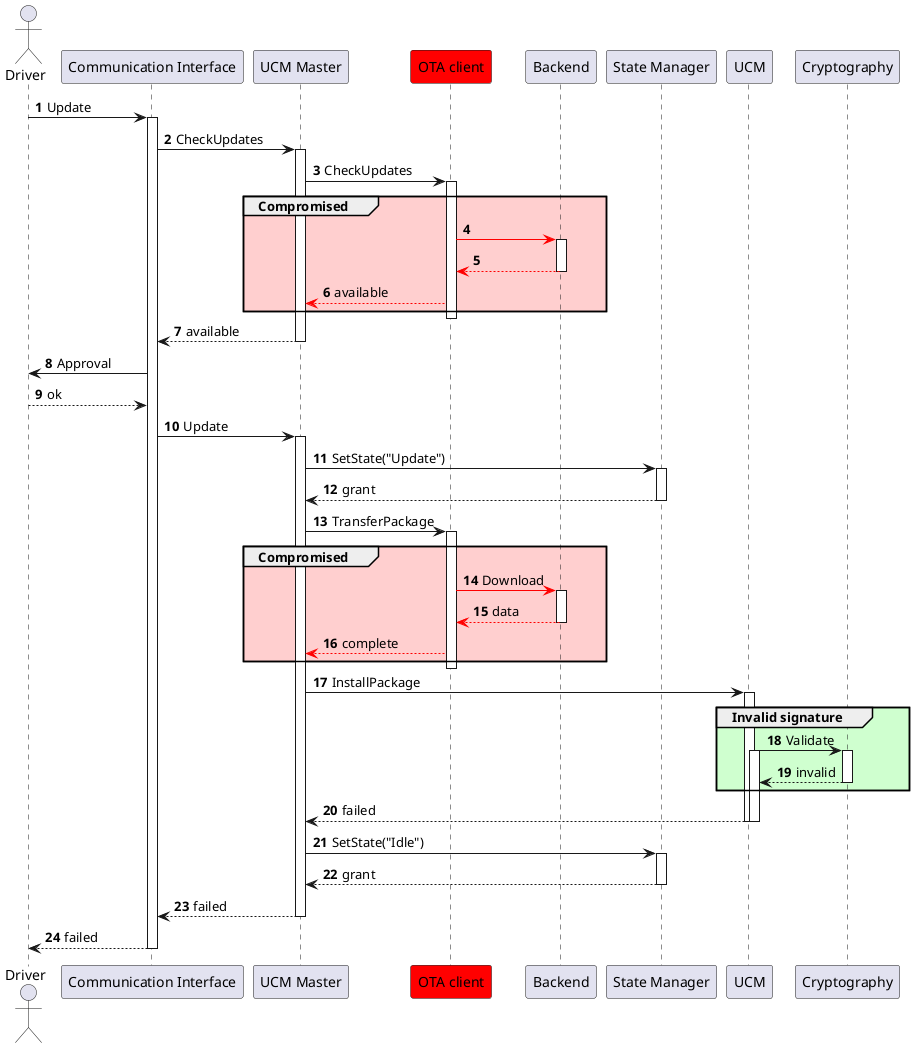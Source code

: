 @startuml OTA Client compormised

autonumber
actor Driver as driver
participant "Communication Interface" as interface
participant "UCM Master" as master
participant "OTA client" as ota #red
participant "Backend" as backend
participant "State Manager" as state
participant "UCM" as ucm
participant "Cryptography" as crypto

driver -> interface: Update
activate interface
interface -> master: CheckUpdates
activate master

master -> ota: CheckUpdates
activate ota
group #FF000030 Compromised
ota [#red]-> backend
activate backend
backend -[#red]-> ota
deactivate backend
ota -[#red]-> master: available
end
deactivate ota

master --> interface: available
deactivate master

interface -> driver: Approval
driver --> interface: ok
interface -> master: Update
activate master
master -> state: SetState("Update")

activate state
state --> master: grant
deactivate state

master -> ota: TransferPackage
activate ota
group #FF000030 Compromised
ota [#red]-> backend: Download
activate backend
backend -[#red]-> ota: data
deactivate backend
ota -[#red]-> master: complete
end
deactivate ota


master -> ucm: InstallPackage
activate ucm
group #00FF0030 Invalid signature
ucm -> crypto: Validate
activate ucm
activate crypto
crypto --> ucm: invalid
deactivate crypto
end
ucm --> master: failed
deactivate ucm
deactivate ucm


master -> state: SetState("Idle")
activate state
state --> master: grant
deactivate state

master --> interface: failed
deactivate master

interface --> driver: failed

deactivate interface

@enduml